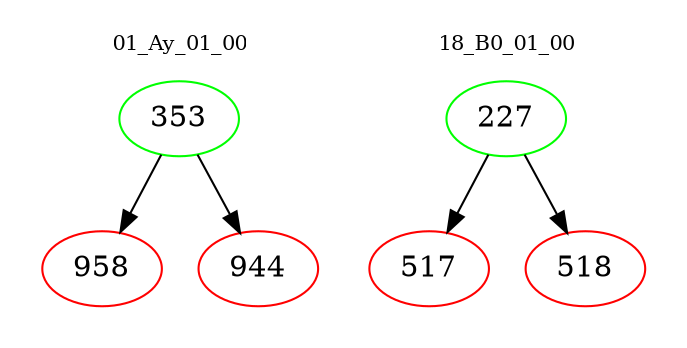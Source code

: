 digraph{
subgraph cluster_0 {
color = white
label = "01_Ay_01_00";
fontsize=10;
T0_353 [label="353", color="green"]
T0_353 -> T0_958 [color="black"]
T0_958 [label="958", color="red"]
T0_353 -> T0_944 [color="black"]
T0_944 [label="944", color="red"]
}
subgraph cluster_1 {
color = white
label = "18_B0_01_00";
fontsize=10;
T1_227 [label="227", color="green"]
T1_227 -> T1_517 [color="black"]
T1_517 [label="517", color="red"]
T1_227 -> T1_518 [color="black"]
T1_518 [label="518", color="red"]
}
}
